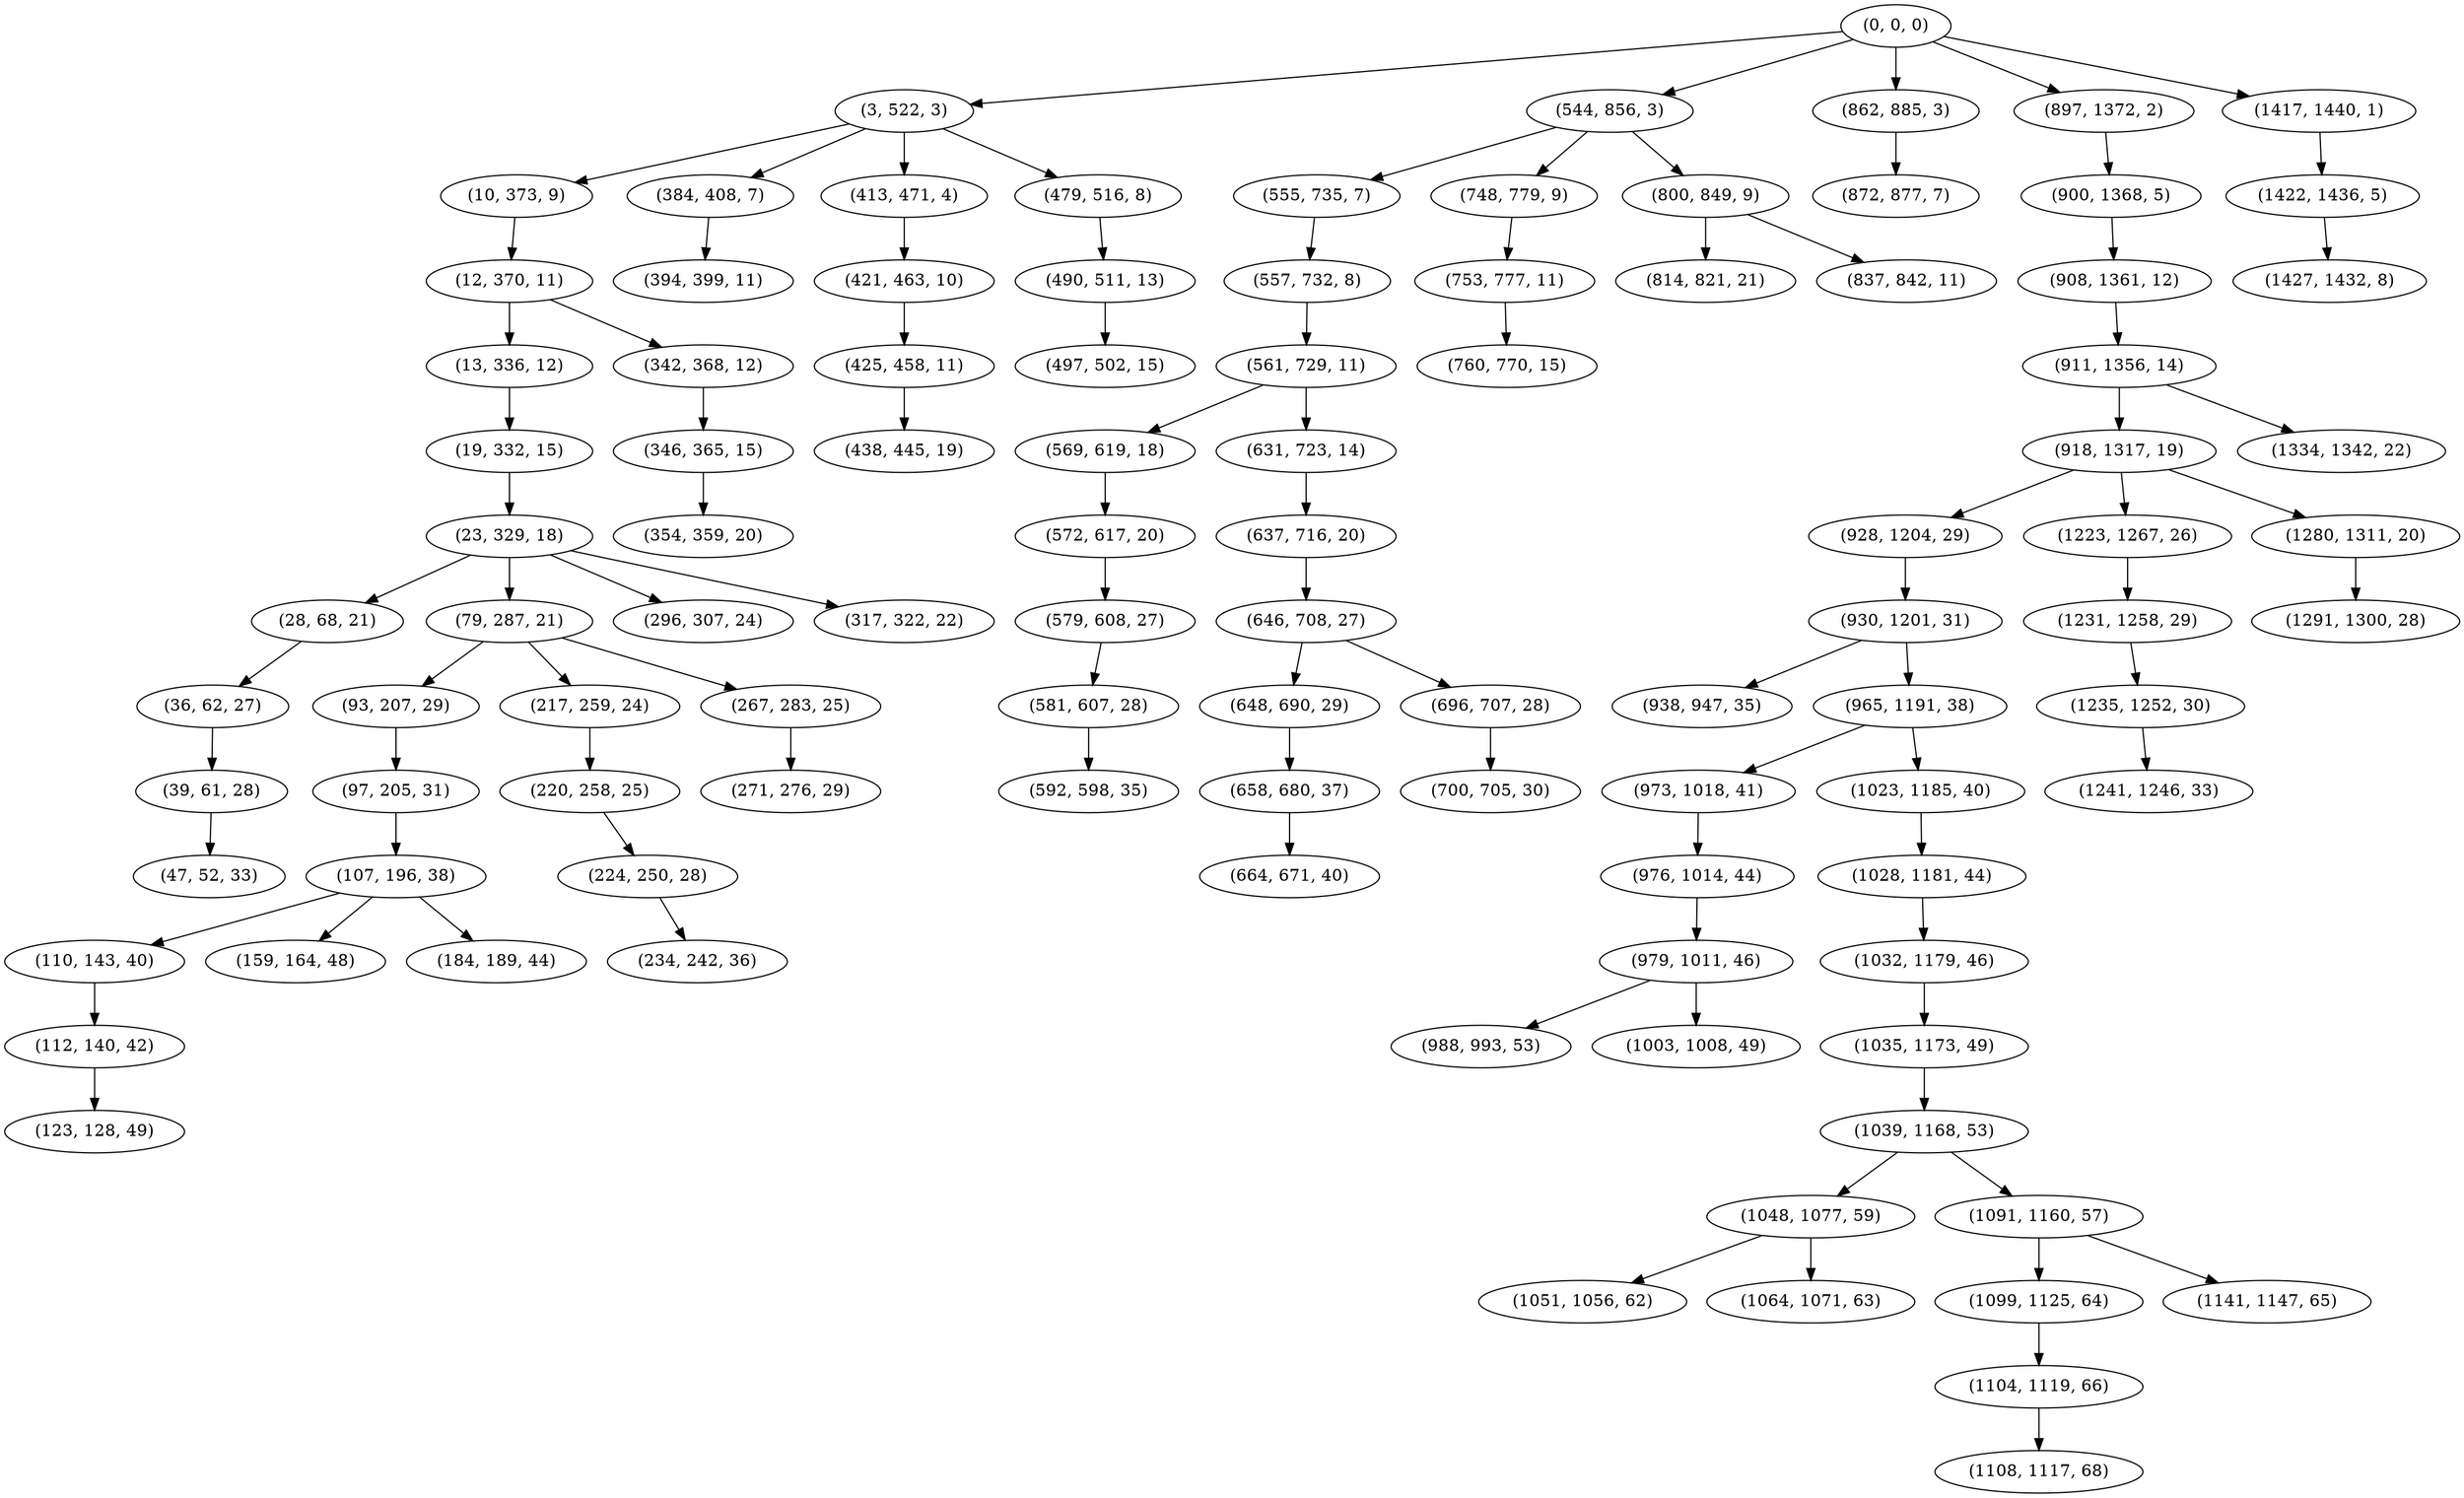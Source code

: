 digraph tree {
    "(0, 0, 0)";
    "(3, 522, 3)";
    "(10, 373, 9)";
    "(12, 370, 11)";
    "(13, 336, 12)";
    "(19, 332, 15)";
    "(23, 329, 18)";
    "(28, 68, 21)";
    "(36, 62, 27)";
    "(39, 61, 28)";
    "(47, 52, 33)";
    "(79, 287, 21)";
    "(93, 207, 29)";
    "(97, 205, 31)";
    "(107, 196, 38)";
    "(110, 143, 40)";
    "(112, 140, 42)";
    "(123, 128, 49)";
    "(159, 164, 48)";
    "(184, 189, 44)";
    "(217, 259, 24)";
    "(220, 258, 25)";
    "(224, 250, 28)";
    "(234, 242, 36)";
    "(267, 283, 25)";
    "(271, 276, 29)";
    "(296, 307, 24)";
    "(317, 322, 22)";
    "(342, 368, 12)";
    "(346, 365, 15)";
    "(354, 359, 20)";
    "(384, 408, 7)";
    "(394, 399, 11)";
    "(413, 471, 4)";
    "(421, 463, 10)";
    "(425, 458, 11)";
    "(438, 445, 19)";
    "(479, 516, 8)";
    "(490, 511, 13)";
    "(497, 502, 15)";
    "(544, 856, 3)";
    "(555, 735, 7)";
    "(557, 732, 8)";
    "(561, 729, 11)";
    "(569, 619, 18)";
    "(572, 617, 20)";
    "(579, 608, 27)";
    "(581, 607, 28)";
    "(592, 598, 35)";
    "(631, 723, 14)";
    "(637, 716, 20)";
    "(646, 708, 27)";
    "(648, 690, 29)";
    "(658, 680, 37)";
    "(664, 671, 40)";
    "(696, 707, 28)";
    "(700, 705, 30)";
    "(748, 779, 9)";
    "(753, 777, 11)";
    "(760, 770, 15)";
    "(800, 849, 9)";
    "(814, 821, 21)";
    "(837, 842, 11)";
    "(862, 885, 3)";
    "(872, 877, 7)";
    "(897, 1372, 2)";
    "(900, 1368, 5)";
    "(908, 1361, 12)";
    "(911, 1356, 14)";
    "(918, 1317, 19)";
    "(928, 1204, 29)";
    "(930, 1201, 31)";
    "(938, 947, 35)";
    "(965, 1191, 38)";
    "(973, 1018, 41)";
    "(976, 1014, 44)";
    "(979, 1011, 46)";
    "(988, 993, 53)";
    "(1003, 1008, 49)";
    "(1023, 1185, 40)";
    "(1028, 1181, 44)";
    "(1032, 1179, 46)";
    "(1035, 1173, 49)";
    "(1039, 1168, 53)";
    "(1048, 1077, 59)";
    "(1051, 1056, 62)";
    "(1064, 1071, 63)";
    "(1091, 1160, 57)";
    "(1099, 1125, 64)";
    "(1104, 1119, 66)";
    "(1108, 1117, 68)";
    "(1141, 1147, 65)";
    "(1223, 1267, 26)";
    "(1231, 1258, 29)";
    "(1235, 1252, 30)";
    "(1241, 1246, 33)";
    "(1280, 1311, 20)";
    "(1291, 1300, 28)";
    "(1334, 1342, 22)";
    "(1417, 1440, 1)";
    "(1422, 1436, 5)";
    "(1427, 1432, 8)";
    "(0, 0, 0)" -> "(3, 522, 3)";
    "(0, 0, 0)" -> "(544, 856, 3)";
    "(0, 0, 0)" -> "(862, 885, 3)";
    "(0, 0, 0)" -> "(897, 1372, 2)";
    "(0, 0, 0)" -> "(1417, 1440, 1)";
    "(3, 522, 3)" -> "(10, 373, 9)";
    "(3, 522, 3)" -> "(384, 408, 7)";
    "(3, 522, 3)" -> "(413, 471, 4)";
    "(3, 522, 3)" -> "(479, 516, 8)";
    "(10, 373, 9)" -> "(12, 370, 11)";
    "(12, 370, 11)" -> "(13, 336, 12)";
    "(12, 370, 11)" -> "(342, 368, 12)";
    "(13, 336, 12)" -> "(19, 332, 15)";
    "(19, 332, 15)" -> "(23, 329, 18)";
    "(23, 329, 18)" -> "(28, 68, 21)";
    "(23, 329, 18)" -> "(79, 287, 21)";
    "(23, 329, 18)" -> "(296, 307, 24)";
    "(23, 329, 18)" -> "(317, 322, 22)";
    "(28, 68, 21)" -> "(36, 62, 27)";
    "(36, 62, 27)" -> "(39, 61, 28)";
    "(39, 61, 28)" -> "(47, 52, 33)";
    "(79, 287, 21)" -> "(93, 207, 29)";
    "(79, 287, 21)" -> "(217, 259, 24)";
    "(79, 287, 21)" -> "(267, 283, 25)";
    "(93, 207, 29)" -> "(97, 205, 31)";
    "(97, 205, 31)" -> "(107, 196, 38)";
    "(107, 196, 38)" -> "(110, 143, 40)";
    "(107, 196, 38)" -> "(159, 164, 48)";
    "(107, 196, 38)" -> "(184, 189, 44)";
    "(110, 143, 40)" -> "(112, 140, 42)";
    "(112, 140, 42)" -> "(123, 128, 49)";
    "(217, 259, 24)" -> "(220, 258, 25)";
    "(220, 258, 25)" -> "(224, 250, 28)";
    "(224, 250, 28)" -> "(234, 242, 36)";
    "(267, 283, 25)" -> "(271, 276, 29)";
    "(342, 368, 12)" -> "(346, 365, 15)";
    "(346, 365, 15)" -> "(354, 359, 20)";
    "(384, 408, 7)" -> "(394, 399, 11)";
    "(413, 471, 4)" -> "(421, 463, 10)";
    "(421, 463, 10)" -> "(425, 458, 11)";
    "(425, 458, 11)" -> "(438, 445, 19)";
    "(479, 516, 8)" -> "(490, 511, 13)";
    "(490, 511, 13)" -> "(497, 502, 15)";
    "(544, 856, 3)" -> "(555, 735, 7)";
    "(544, 856, 3)" -> "(748, 779, 9)";
    "(544, 856, 3)" -> "(800, 849, 9)";
    "(555, 735, 7)" -> "(557, 732, 8)";
    "(557, 732, 8)" -> "(561, 729, 11)";
    "(561, 729, 11)" -> "(569, 619, 18)";
    "(561, 729, 11)" -> "(631, 723, 14)";
    "(569, 619, 18)" -> "(572, 617, 20)";
    "(572, 617, 20)" -> "(579, 608, 27)";
    "(579, 608, 27)" -> "(581, 607, 28)";
    "(581, 607, 28)" -> "(592, 598, 35)";
    "(631, 723, 14)" -> "(637, 716, 20)";
    "(637, 716, 20)" -> "(646, 708, 27)";
    "(646, 708, 27)" -> "(648, 690, 29)";
    "(646, 708, 27)" -> "(696, 707, 28)";
    "(648, 690, 29)" -> "(658, 680, 37)";
    "(658, 680, 37)" -> "(664, 671, 40)";
    "(696, 707, 28)" -> "(700, 705, 30)";
    "(748, 779, 9)" -> "(753, 777, 11)";
    "(753, 777, 11)" -> "(760, 770, 15)";
    "(800, 849, 9)" -> "(814, 821, 21)";
    "(800, 849, 9)" -> "(837, 842, 11)";
    "(862, 885, 3)" -> "(872, 877, 7)";
    "(897, 1372, 2)" -> "(900, 1368, 5)";
    "(900, 1368, 5)" -> "(908, 1361, 12)";
    "(908, 1361, 12)" -> "(911, 1356, 14)";
    "(911, 1356, 14)" -> "(918, 1317, 19)";
    "(911, 1356, 14)" -> "(1334, 1342, 22)";
    "(918, 1317, 19)" -> "(928, 1204, 29)";
    "(918, 1317, 19)" -> "(1223, 1267, 26)";
    "(918, 1317, 19)" -> "(1280, 1311, 20)";
    "(928, 1204, 29)" -> "(930, 1201, 31)";
    "(930, 1201, 31)" -> "(938, 947, 35)";
    "(930, 1201, 31)" -> "(965, 1191, 38)";
    "(965, 1191, 38)" -> "(973, 1018, 41)";
    "(965, 1191, 38)" -> "(1023, 1185, 40)";
    "(973, 1018, 41)" -> "(976, 1014, 44)";
    "(976, 1014, 44)" -> "(979, 1011, 46)";
    "(979, 1011, 46)" -> "(988, 993, 53)";
    "(979, 1011, 46)" -> "(1003, 1008, 49)";
    "(1023, 1185, 40)" -> "(1028, 1181, 44)";
    "(1028, 1181, 44)" -> "(1032, 1179, 46)";
    "(1032, 1179, 46)" -> "(1035, 1173, 49)";
    "(1035, 1173, 49)" -> "(1039, 1168, 53)";
    "(1039, 1168, 53)" -> "(1048, 1077, 59)";
    "(1039, 1168, 53)" -> "(1091, 1160, 57)";
    "(1048, 1077, 59)" -> "(1051, 1056, 62)";
    "(1048, 1077, 59)" -> "(1064, 1071, 63)";
    "(1091, 1160, 57)" -> "(1099, 1125, 64)";
    "(1091, 1160, 57)" -> "(1141, 1147, 65)";
    "(1099, 1125, 64)" -> "(1104, 1119, 66)";
    "(1104, 1119, 66)" -> "(1108, 1117, 68)";
    "(1223, 1267, 26)" -> "(1231, 1258, 29)";
    "(1231, 1258, 29)" -> "(1235, 1252, 30)";
    "(1235, 1252, 30)" -> "(1241, 1246, 33)";
    "(1280, 1311, 20)" -> "(1291, 1300, 28)";
    "(1417, 1440, 1)" -> "(1422, 1436, 5)";
    "(1422, 1436, 5)" -> "(1427, 1432, 8)";
}
